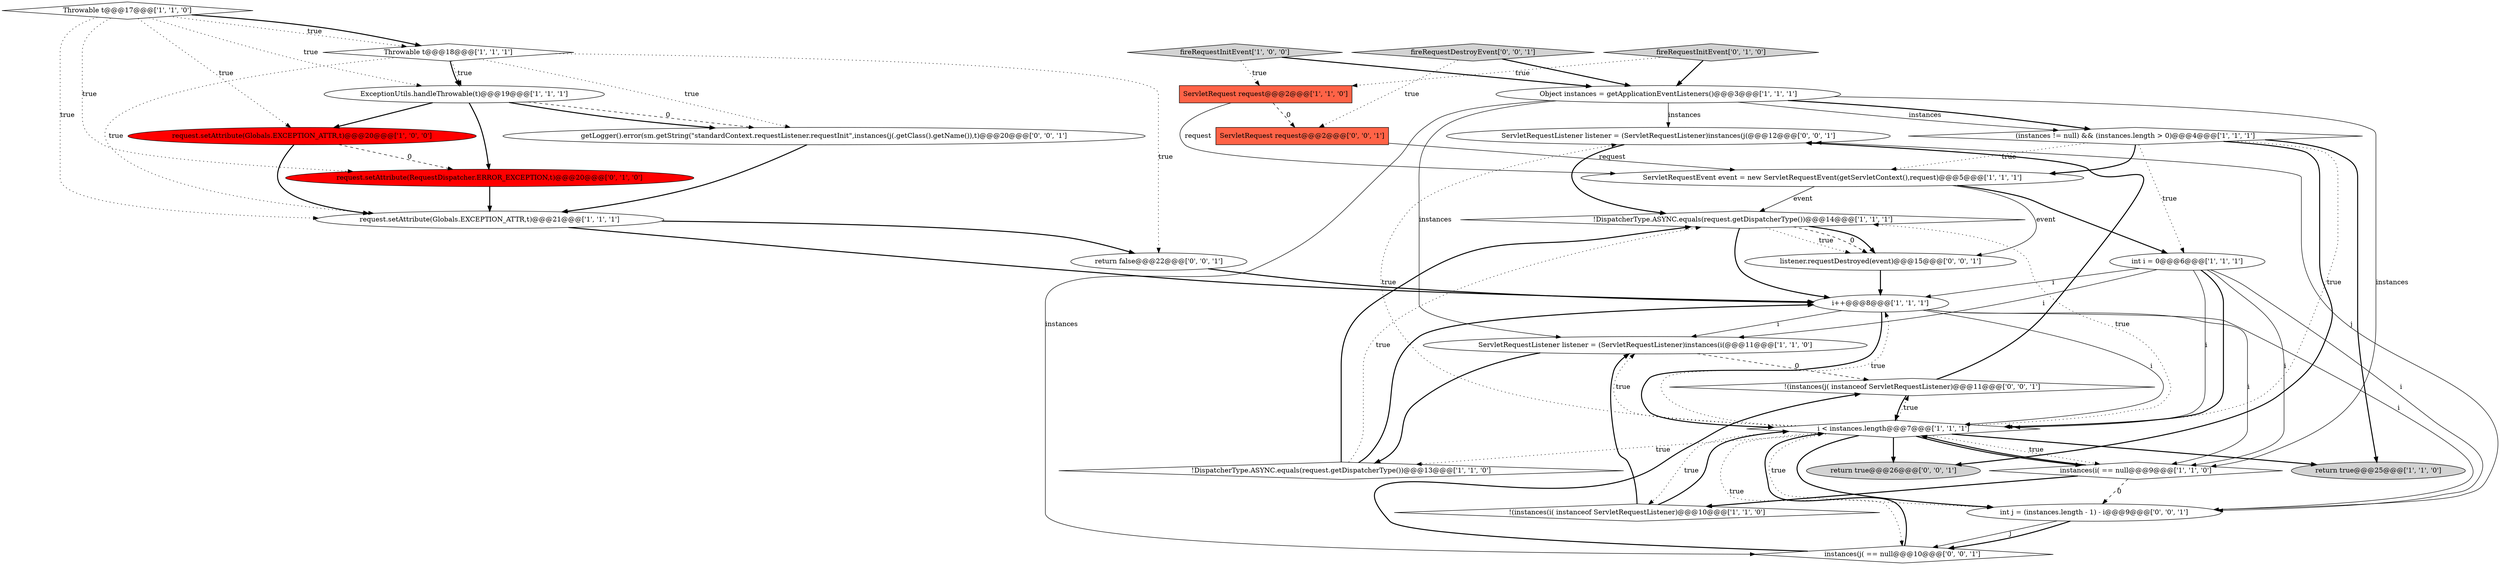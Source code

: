 digraph {
24 [style = filled, label = "ServletRequestListener listener = (ServletRequestListener)instances(j(@@@12@@@['0', '0', '1']", fillcolor = white, shape = ellipse image = "AAA0AAABBB3BBB"];
17 [style = filled, label = "ServletRequestEvent event = new ServletRequestEvent(getServletContext(),request)@@@5@@@['1', '1', '1']", fillcolor = white, shape = ellipse image = "AAA0AAABBB1BBB"];
8 [style = filled, label = "Object instances = getApplicationEventListeners()@@@3@@@['1', '1', '1']", fillcolor = white, shape = ellipse image = "AAA0AAABBB1BBB"];
27 [style = filled, label = "return true@@@26@@@['0', '0', '1']", fillcolor = lightgray, shape = ellipse image = "AAA0AAABBB3BBB"];
0 [style = filled, label = "!DispatcherType.ASYNC.equals(request.getDispatcherType())@@@14@@@['1', '1', '1']", fillcolor = white, shape = diamond image = "AAA0AAABBB1BBB"];
16 [style = filled, label = "Throwable t@@@18@@@['1', '1', '1']", fillcolor = white, shape = diamond image = "AAA0AAABBB1BBB"];
5 [style = filled, label = "(instances != null) && (instances.length > 0)@@@4@@@['1', '1', '1']", fillcolor = white, shape = diamond image = "AAA0AAABBB1BBB"];
7 [style = filled, label = "ServletRequestListener listener = (ServletRequestListener)instances(i(@@@11@@@['1', '1', '0']", fillcolor = white, shape = ellipse image = "AAA0AAABBB1BBB"];
22 [style = filled, label = "getLogger().error(sm.getString(\"standardContext.requestListener.requestInit\",instances(j(.getClass().getName()),t)@@@20@@@['0', '0', '1']", fillcolor = white, shape = ellipse image = "AAA0AAABBB3BBB"];
25 [style = filled, label = "return false@@@22@@@['0', '0', '1']", fillcolor = white, shape = ellipse image = "AAA0AAABBB3BBB"];
4 [style = filled, label = "ExceptionUtils.handleThrowable(t)@@@19@@@['1', '1', '1']", fillcolor = white, shape = ellipse image = "AAA0AAABBB1BBB"];
11 [style = filled, label = "int i = 0@@@6@@@['1', '1', '1']", fillcolor = white, shape = ellipse image = "AAA0AAABBB1BBB"];
14 [style = filled, label = "request.setAttribute(Globals.EXCEPTION_ATTR,t)@@@21@@@['1', '1', '1']", fillcolor = white, shape = ellipse image = "AAA0AAABBB1BBB"];
26 [style = filled, label = "listener.requestDestroyed(event)@@@15@@@['0', '0', '1']", fillcolor = white, shape = ellipse image = "AAA0AAABBB3BBB"];
30 [style = filled, label = "int j = (instances.length - 1) - i@@@9@@@['0', '0', '1']", fillcolor = white, shape = ellipse image = "AAA0AAABBB3BBB"];
23 [style = filled, label = "instances(j( == null@@@10@@@['0', '0', '1']", fillcolor = white, shape = diamond image = "AAA0AAABBB3BBB"];
2 [style = filled, label = "!DispatcherType.ASYNC.equals(request.getDispatcherType())@@@13@@@['1', '1', '0']", fillcolor = white, shape = diamond image = "AAA0AAABBB1BBB"];
28 [style = filled, label = "ServletRequest request@@@2@@@['0', '0', '1']", fillcolor = tomato, shape = box image = "AAA0AAABBB3BBB"];
6 [style = filled, label = "!(instances(i( instanceof ServletRequestListener)@@@10@@@['1', '1', '0']", fillcolor = white, shape = diamond image = "AAA0AAABBB1BBB"];
18 [style = filled, label = "Throwable t@@@17@@@['1', '1', '0']", fillcolor = white, shape = diamond image = "AAA0AAABBB1BBB"];
9 [style = filled, label = "instances(i( == null@@@9@@@['1', '1', '0']", fillcolor = white, shape = diamond image = "AAA0AAABBB1BBB"];
15 [style = filled, label = "fireRequestInitEvent['1', '0', '0']", fillcolor = lightgray, shape = diamond image = "AAA0AAABBB1BBB"];
1 [style = filled, label = "return true@@@25@@@['1', '1', '0']", fillcolor = lightgray, shape = ellipse image = "AAA0AAABBB1BBB"];
12 [style = filled, label = "request.setAttribute(Globals.EXCEPTION_ATTR,t)@@@20@@@['1', '0', '0']", fillcolor = red, shape = ellipse image = "AAA1AAABBB1BBB"];
29 [style = filled, label = "fireRequestDestroyEvent['0', '0', '1']", fillcolor = lightgray, shape = diamond image = "AAA0AAABBB3BBB"];
3 [style = filled, label = "ServletRequest request@@@2@@@['1', '1', '0']", fillcolor = tomato, shape = box image = "AAA0AAABBB1BBB"];
19 [style = filled, label = "fireRequestInitEvent['0', '1', '0']", fillcolor = lightgray, shape = diamond image = "AAA0AAABBB2BBB"];
21 [style = filled, label = "!(instances(j( instanceof ServletRequestListener)@@@11@@@['0', '0', '1']", fillcolor = white, shape = diamond image = "AAA0AAABBB3BBB"];
10 [style = filled, label = "i < instances.length@@@7@@@['1', '1', '1']", fillcolor = white, shape = diamond image = "AAA0AAABBB1BBB"];
20 [style = filled, label = "request.setAttribute(RequestDispatcher.ERROR_EXCEPTION,t)@@@20@@@['0', '1', '0']", fillcolor = red, shape = ellipse image = "AAA1AAABBB2BBB"];
13 [style = filled, label = "i++@@@8@@@['1', '1', '1']", fillcolor = white, shape = ellipse image = "AAA0AAABBB1BBB"];
21->10 [style = bold, label=""];
14->25 [style = bold, label=""];
0->13 [style = bold, label=""];
11->30 [style = solid, label="i"];
11->9 [style = solid, label="i"];
21->24 [style = bold, label=""];
9->10 [style = bold, label=""];
18->20 [style = dotted, label="true"];
10->30 [style = dotted, label="true"];
9->6 [style = bold, label=""];
30->23 [style = solid, label="j"];
5->11 [style = dotted, label="true"];
9->30 [style = dashed, label="0"];
10->6 [style = dotted, label="true"];
7->21 [style = dashed, label="0"];
2->0 [style = dotted, label="true"];
12->20 [style = dashed, label="0"];
18->16 [style = dotted, label="true"];
24->0 [style = bold, label=""];
20->14 [style = bold, label=""];
4->22 [style = dashed, label="0"];
16->4 [style = dotted, label="true"];
5->17 [style = bold, label=""];
13->30 [style = solid, label="i"];
8->24 [style = solid, label="instances"];
26->13 [style = bold, label=""];
15->3 [style = dotted, label="true"];
5->1 [style = bold, label=""];
3->17 [style = solid, label="request"];
30->24 [style = solid, label="j"];
10->23 [style = dotted, label="true"];
19->3 [style = dotted, label="true"];
7->2 [style = bold, label=""];
10->24 [style = dotted, label="true"];
16->14 [style = dotted, label="true"];
12->14 [style = bold, label=""];
17->26 [style = solid, label="event"];
8->23 [style = solid, label="instances"];
17->0 [style = solid, label="event"];
23->10 [style = bold, label=""];
10->0 [style = dotted, label="true"];
6->7 [style = bold, label=""];
22->14 [style = bold, label=""];
10->1 [style = bold, label=""];
0->26 [style = dotted, label="true"];
16->25 [style = dotted, label="true"];
4->22 [style = bold, label=""];
11->10 [style = solid, label="i"];
13->10 [style = bold, label=""];
3->28 [style = dashed, label="0"];
11->13 [style = solid, label="i"];
5->10 [style = dotted, label="true"];
13->7 [style = solid, label="i"];
0->26 [style = dashed, label="0"];
28->17 [style = solid, label="request"];
10->9 [style = dotted, label="true"];
8->9 [style = solid, label="instances"];
13->10 [style = solid, label="i"];
2->0 [style = bold, label=""];
29->28 [style = dotted, label="true"];
10->13 [style = dotted, label="true"];
10->2 [style = dotted, label="true"];
11->10 [style = bold, label=""];
6->10 [style = bold, label=""];
4->20 [style = bold, label=""];
4->12 [style = bold, label=""];
10->9 [style = bold, label=""];
14->13 [style = bold, label=""];
16->4 [style = bold, label=""];
10->30 [style = bold, label=""];
15->8 [style = bold, label=""];
18->16 [style = bold, label=""];
5->17 [style = dotted, label="true"];
29->8 [style = bold, label=""];
13->9 [style = solid, label="i"];
0->26 [style = bold, label=""];
25->13 [style = bold, label=""];
10->27 [style = bold, label=""];
30->23 [style = bold, label=""];
11->7 [style = solid, label="i"];
16->22 [style = dotted, label="true"];
18->14 [style = dotted, label="true"];
19->8 [style = bold, label=""];
2->13 [style = bold, label=""];
8->5 [style = solid, label="instances"];
18->12 [style = dotted, label="true"];
8->5 [style = bold, label=""];
23->21 [style = bold, label=""];
8->7 [style = solid, label="instances"];
18->4 [style = dotted, label="true"];
5->27 [style = bold, label=""];
10->21 [style = dotted, label="true"];
10->7 [style = dotted, label="true"];
17->11 [style = bold, label=""];
}
